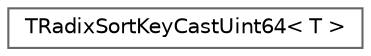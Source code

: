 digraph "Graphical Class Hierarchy"
{
 // INTERACTIVE_SVG=YES
 // LATEX_PDF_SIZE
  bgcolor="transparent";
  edge [fontname=Helvetica,fontsize=10,labelfontname=Helvetica,labelfontsize=10];
  node [fontname=Helvetica,fontsize=10,shape=box,height=0.2,width=0.4];
  rankdir="LR";
  Node0 [id="Node000000",label="TRadixSortKeyCastUint64\< T \>",height=0.2,width=0.4,color="grey40", fillcolor="white", style="filled",URL="$df/d31/structTRadixSortKeyCastUint64.html",tooltip=" "];
}
